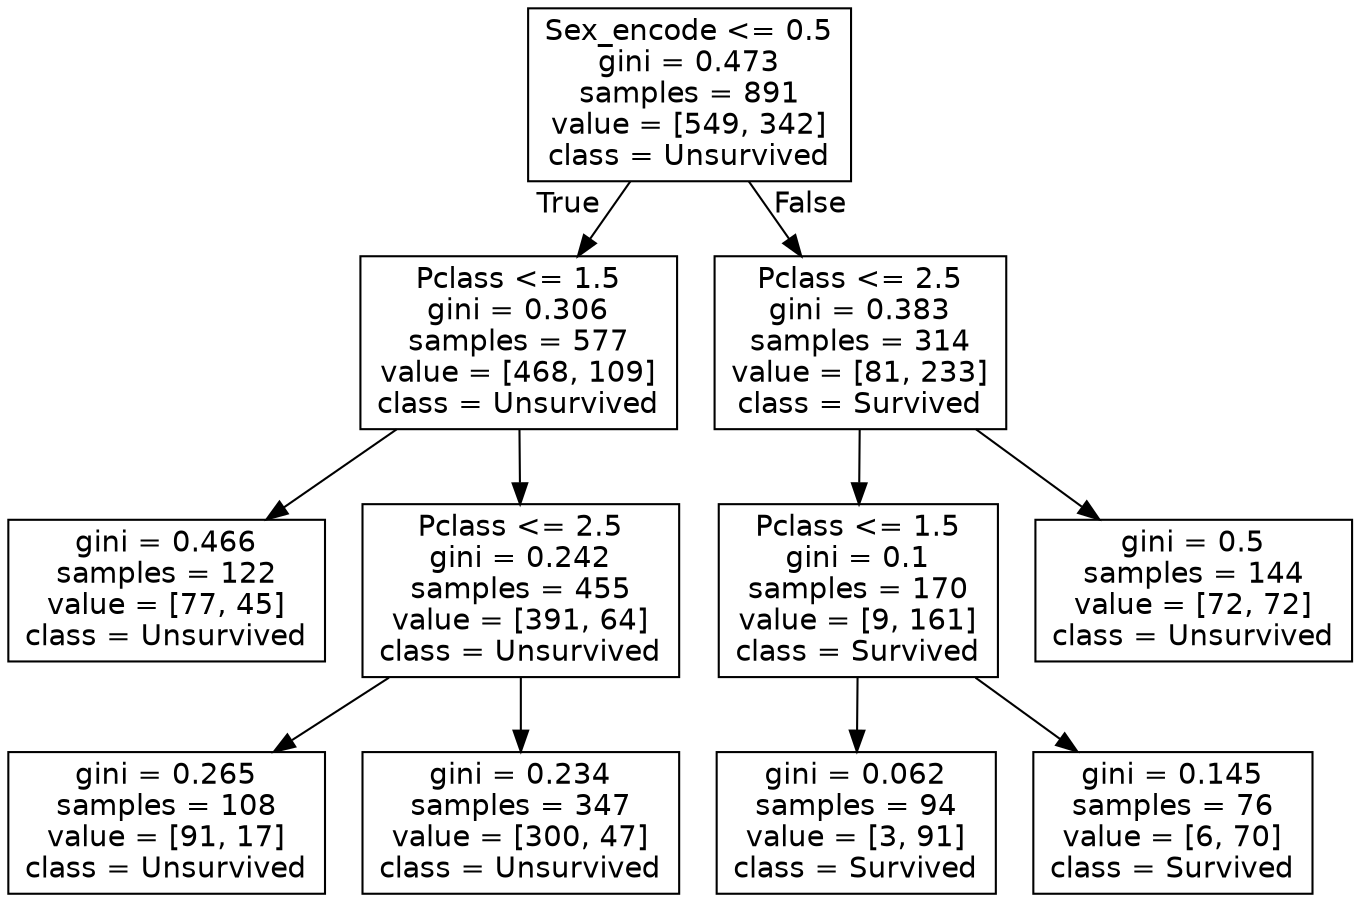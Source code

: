 digraph Tree {
node [shape=box, fontname="helvetica"] ;
edge [fontname="helvetica"] ;
0 [label="Sex_encode <= 0.5\ngini = 0.473\nsamples = 891\nvalue = [549, 342]\nclass = Unsurvived"] ;
1 [label="Pclass <= 1.5\ngini = 0.306\nsamples = 577\nvalue = [468, 109]\nclass = Unsurvived"] ;
0 -> 1 [labeldistance=2.5, labelangle=45, headlabel="True"] ;
2 [label="gini = 0.466\nsamples = 122\nvalue = [77, 45]\nclass = Unsurvived"] ;
1 -> 2 ;
3 [label="Pclass <= 2.5\ngini = 0.242\nsamples = 455\nvalue = [391, 64]\nclass = Unsurvived"] ;
1 -> 3 ;
4 [label="gini = 0.265\nsamples = 108\nvalue = [91, 17]\nclass = Unsurvived"] ;
3 -> 4 ;
5 [label="gini = 0.234\nsamples = 347\nvalue = [300, 47]\nclass = Unsurvived"] ;
3 -> 5 ;
6 [label="Pclass <= 2.5\ngini = 0.383\nsamples = 314\nvalue = [81, 233]\nclass = Survived"] ;
0 -> 6 [labeldistance=2.5, labelangle=-45, headlabel="False"] ;
7 [label="Pclass <= 1.5\ngini = 0.1\nsamples = 170\nvalue = [9, 161]\nclass = Survived"] ;
6 -> 7 ;
8 [label="gini = 0.062\nsamples = 94\nvalue = [3, 91]\nclass = Survived"] ;
7 -> 8 ;
9 [label="gini = 0.145\nsamples = 76\nvalue = [6, 70]\nclass = Survived"] ;
7 -> 9 ;
10 [label="gini = 0.5\nsamples = 144\nvalue = [72, 72]\nclass = Unsurvived"] ;
6 -> 10 ;
}